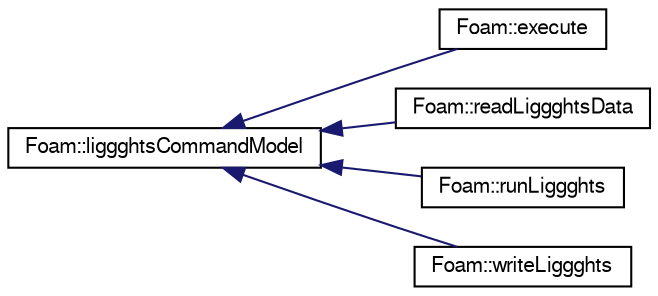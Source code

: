 digraph "Graphical Class Hierarchy"
{
  edge [fontname="FreeSans",fontsize="10",labelfontname="FreeSans",labelfontsize="10"];
  node [fontname="FreeSans",fontsize="10",shape=record];
  rankdir="LR";
  Node1 [label="Foam::liggghtsCommandModel",height=0.2,width=0.4,color="black", fillcolor="white", style="filled",URL="$classFoam_1_1liggghtsCommandModel.html"];
  Node1 -> Node2 [dir="back",color="midnightblue",fontsize="10",style="solid",fontname="FreeSans"];
  Node2 [label="Foam::execute",height=0.2,width=0.4,color="black", fillcolor="white", style="filled",URL="$classFoam_1_1execute.html"];
  Node1 -> Node3 [dir="back",color="midnightblue",fontsize="10",style="solid",fontname="FreeSans"];
  Node3 [label="Foam::readLiggghtsData",height=0.2,width=0.4,color="black", fillcolor="white", style="filled",URL="$classFoam_1_1readLiggghtsData.html"];
  Node1 -> Node4 [dir="back",color="midnightblue",fontsize="10",style="solid",fontname="FreeSans"];
  Node4 [label="Foam::runLiggghts",height=0.2,width=0.4,color="black", fillcolor="white", style="filled",URL="$classFoam_1_1runLiggghts.html"];
  Node1 -> Node5 [dir="back",color="midnightblue",fontsize="10",style="solid",fontname="FreeSans"];
  Node5 [label="Foam::writeLiggghts",height=0.2,width=0.4,color="black", fillcolor="white", style="filled",URL="$classFoam_1_1writeLiggghts.html"];
}
